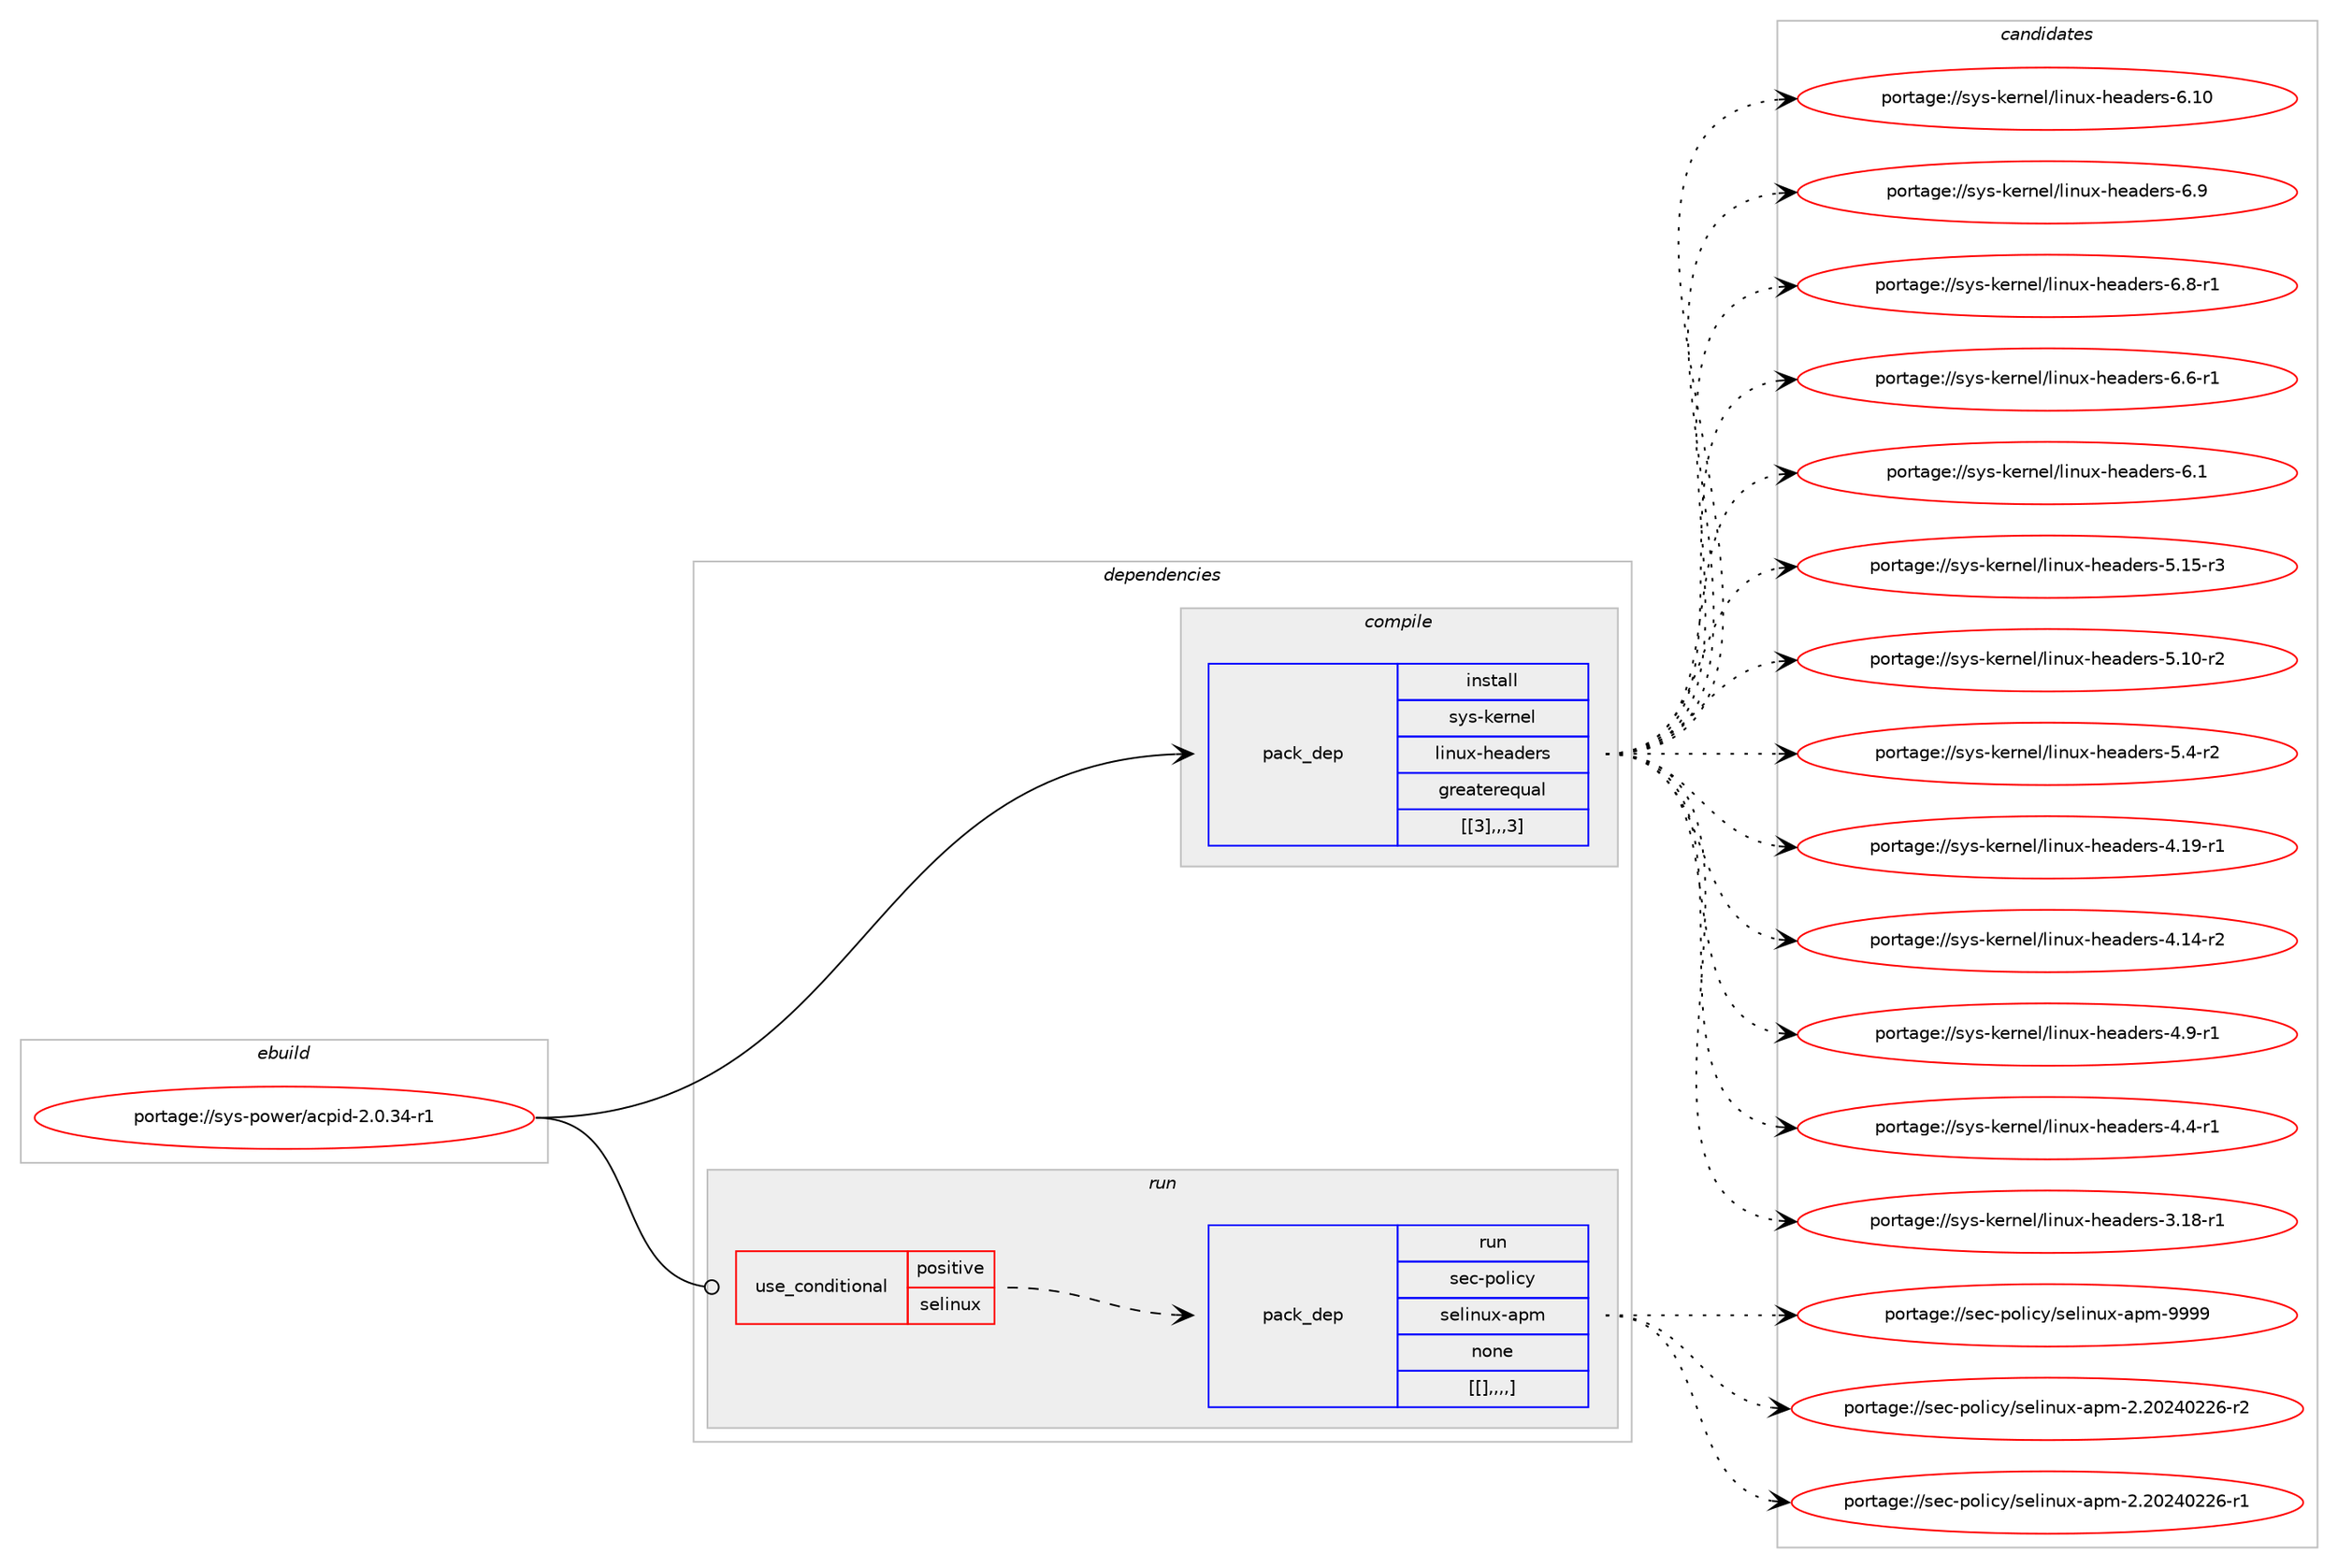 digraph prolog {

# *************
# Graph options
# *************

newrank=true;
concentrate=true;
compound=true;
graph [rankdir=LR,fontname=Helvetica,fontsize=10,ranksep=1.5];#, ranksep=2.5, nodesep=0.2];
edge  [arrowhead=vee];
node  [fontname=Helvetica,fontsize=10];

# **********
# The ebuild
# **********

subgraph cluster_leftcol {
color=gray;
label=<<i>ebuild</i>>;
id [label="portage://sys-power/acpid-2.0.34-r1", color=red, width=4, href="../sys-power/acpid-2.0.34-r1.svg"];
}

# ****************
# The dependencies
# ****************

subgraph cluster_midcol {
color=gray;
label=<<i>dependencies</i>>;
subgraph cluster_compile {
fillcolor="#eeeeee";
style=filled;
label=<<i>compile</i>>;
subgraph pack17274 {
dependency27693 [label=<<TABLE BORDER="0" CELLBORDER="1" CELLSPACING="0" CELLPADDING="4" WIDTH="220"><TR><TD ROWSPAN="6" CELLPADDING="30">pack_dep</TD></TR><TR><TD WIDTH="110">install</TD></TR><TR><TD>sys-kernel</TD></TR><TR><TD>linux-headers</TD></TR><TR><TD>greaterequal</TD></TR><TR><TD>[[3],,,3]</TD></TR></TABLE>>, shape=none, color=blue];
}
id:e -> dependency27693:w [weight=20,style="solid",arrowhead="vee"];
}
subgraph cluster_compileandrun {
fillcolor="#eeeeee";
style=filled;
label=<<i>compile and run</i>>;
}
subgraph cluster_run {
fillcolor="#eeeeee";
style=filled;
label=<<i>run</i>>;
subgraph cond10341 {
dependency27694 [label=<<TABLE BORDER="0" CELLBORDER="1" CELLSPACING="0" CELLPADDING="4"><TR><TD ROWSPAN="3" CELLPADDING="10">use_conditional</TD></TR><TR><TD>positive</TD></TR><TR><TD>selinux</TD></TR></TABLE>>, shape=none, color=red];
subgraph pack17275 {
dependency27695 [label=<<TABLE BORDER="0" CELLBORDER="1" CELLSPACING="0" CELLPADDING="4" WIDTH="220"><TR><TD ROWSPAN="6" CELLPADDING="30">pack_dep</TD></TR><TR><TD WIDTH="110">run</TD></TR><TR><TD>sec-policy</TD></TR><TR><TD>selinux-apm</TD></TR><TR><TD>none</TD></TR><TR><TD>[[],,,,]</TD></TR></TABLE>>, shape=none, color=blue];
}
dependency27694:e -> dependency27695:w [weight=20,style="dashed",arrowhead="vee"];
}
id:e -> dependency27694:w [weight=20,style="solid",arrowhead="odot"];
}
}

# **************
# The candidates
# **************

subgraph cluster_choices {
rank=same;
color=gray;
label=<<i>candidates</i>>;

subgraph choice17274 {
color=black;
nodesep=1;
choice115121115451071011141101011084710810511011712045104101971001011141154554464948 [label="portage://sys-kernel/linux-headers-6.10", color=red, width=4,href="../sys-kernel/linux-headers-6.10.svg"];
choice1151211154510710111411010110847108105110117120451041019710010111411545544657 [label="portage://sys-kernel/linux-headers-6.9", color=red, width=4,href="../sys-kernel/linux-headers-6.9.svg"];
choice11512111545107101114110101108471081051101171204510410197100101114115455446564511449 [label="portage://sys-kernel/linux-headers-6.8-r1", color=red, width=4,href="../sys-kernel/linux-headers-6.8-r1.svg"];
choice11512111545107101114110101108471081051101171204510410197100101114115455446544511449 [label="portage://sys-kernel/linux-headers-6.6-r1", color=red, width=4,href="../sys-kernel/linux-headers-6.6-r1.svg"];
choice1151211154510710111411010110847108105110117120451041019710010111411545544649 [label="portage://sys-kernel/linux-headers-6.1", color=red, width=4,href="../sys-kernel/linux-headers-6.1.svg"];
choice1151211154510710111411010110847108105110117120451041019710010111411545534649534511451 [label="portage://sys-kernel/linux-headers-5.15-r3", color=red, width=4,href="../sys-kernel/linux-headers-5.15-r3.svg"];
choice1151211154510710111411010110847108105110117120451041019710010111411545534649484511450 [label="portage://sys-kernel/linux-headers-5.10-r2", color=red, width=4,href="../sys-kernel/linux-headers-5.10-r2.svg"];
choice11512111545107101114110101108471081051101171204510410197100101114115455346524511450 [label="portage://sys-kernel/linux-headers-5.4-r2", color=red, width=4,href="../sys-kernel/linux-headers-5.4-r2.svg"];
choice1151211154510710111411010110847108105110117120451041019710010111411545524649574511449 [label="portage://sys-kernel/linux-headers-4.19-r1", color=red, width=4,href="../sys-kernel/linux-headers-4.19-r1.svg"];
choice1151211154510710111411010110847108105110117120451041019710010111411545524649524511450 [label="portage://sys-kernel/linux-headers-4.14-r2", color=red, width=4,href="../sys-kernel/linux-headers-4.14-r2.svg"];
choice11512111545107101114110101108471081051101171204510410197100101114115455246574511449 [label="portage://sys-kernel/linux-headers-4.9-r1", color=red, width=4,href="../sys-kernel/linux-headers-4.9-r1.svg"];
choice11512111545107101114110101108471081051101171204510410197100101114115455246524511449 [label="portage://sys-kernel/linux-headers-4.4-r1", color=red, width=4,href="../sys-kernel/linux-headers-4.4-r1.svg"];
choice1151211154510710111411010110847108105110117120451041019710010111411545514649564511449 [label="portage://sys-kernel/linux-headers-3.18-r1", color=red, width=4,href="../sys-kernel/linux-headers-3.18-r1.svg"];
dependency27693:e -> choice115121115451071011141101011084710810511011712045104101971001011141154554464948:w [style=dotted,weight="100"];
dependency27693:e -> choice1151211154510710111411010110847108105110117120451041019710010111411545544657:w [style=dotted,weight="100"];
dependency27693:e -> choice11512111545107101114110101108471081051101171204510410197100101114115455446564511449:w [style=dotted,weight="100"];
dependency27693:e -> choice11512111545107101114110101108471081051101171204510410197100101114115455446544511449:w [style=dotted,weight="100"];
dependency27693:e -> choice1151211154510710111411010110847108105110117120451041019710010111411545544649:w [style=dotted,weight="100"];
dependency27693:e -> choice1151211154510710111411010110847108105110117120451041019710010111411545534649534511451:w [style=dotted,weight="100"];
dependency27693:e -> choice1151211154510710111411010110847108105110117120451041019710010111411545534649484511450:w [style=dotted,weight="100"];
dependency27693:e -> choice11512111545107101114110101108471081051101171204510410197100101114115455346524511450:w [style=dotted,weight="100"];
dependency27693:e -> choice1151211154510710111411010110847108105110117120451041019710010111411545524649574511449:w [style=dotted,weight="100"];
dependency27693:e -> choice1151211154510710111411010110847108105110117120451041019710010111411545524649524511450:w [style=dotted,weight="100"];
dependency27693:e -> choice11512111545107101114110101108471081051101171204510410197100101114115455246574511449:w [style=dotted,weight="100"];
dependency27693:e -> choice11512111545107101114110101108471081051101171204510410197100101114115455246524511449:w [style=dotted,weight="100"];
dependency27693:e -> choice1151211154510710111411010110847108105110117120451041019710010111411545514649564511449:w [style=dotted,weight="100"];
}
subgraph choice17275 {
color=black;
nodesep=1;
choice1151019945112111108105991214711510110810511011712045971121094557575757 [label="portage://sec-policy/selinux-apm-9999", color=red, width=4,href="../sec-policy/selinux-apm-9999.svg"];
choice11510199451121111081059912147115101108105110117120459711210945504650485052485050544511450 [label="portage://sec-policy/selinux-apm-2.20240226-r2", color=red, width=4,href="../sec-policy/selinux-apm-2.20240226-r2.svg"];
choice11510199451121111081059912147115101108105110117120459711210945504650485052485050544511449 [label="portage://sec-policy/selinux-apm-2.20240226-r1", color=red, width=4,href="../sec-policy/selinux-apm-2.20240226-r1.svg"];
dependency27695:e -> choice1151019945112111108105991214711510110810511011712045971121094557575757:w [style=dotted,weight="100"];
dependency27695:e -> choice11510199451121111081059912147115101108105110117120459711210945504650485052485050544511450:w [style=dotted,weight="100"];
dependency27695:e -> choice11510199451121111081059912147115101108105110117120459711210945504650485052485050544511449:w [style=dotted,weight="100"];
}
}

}
